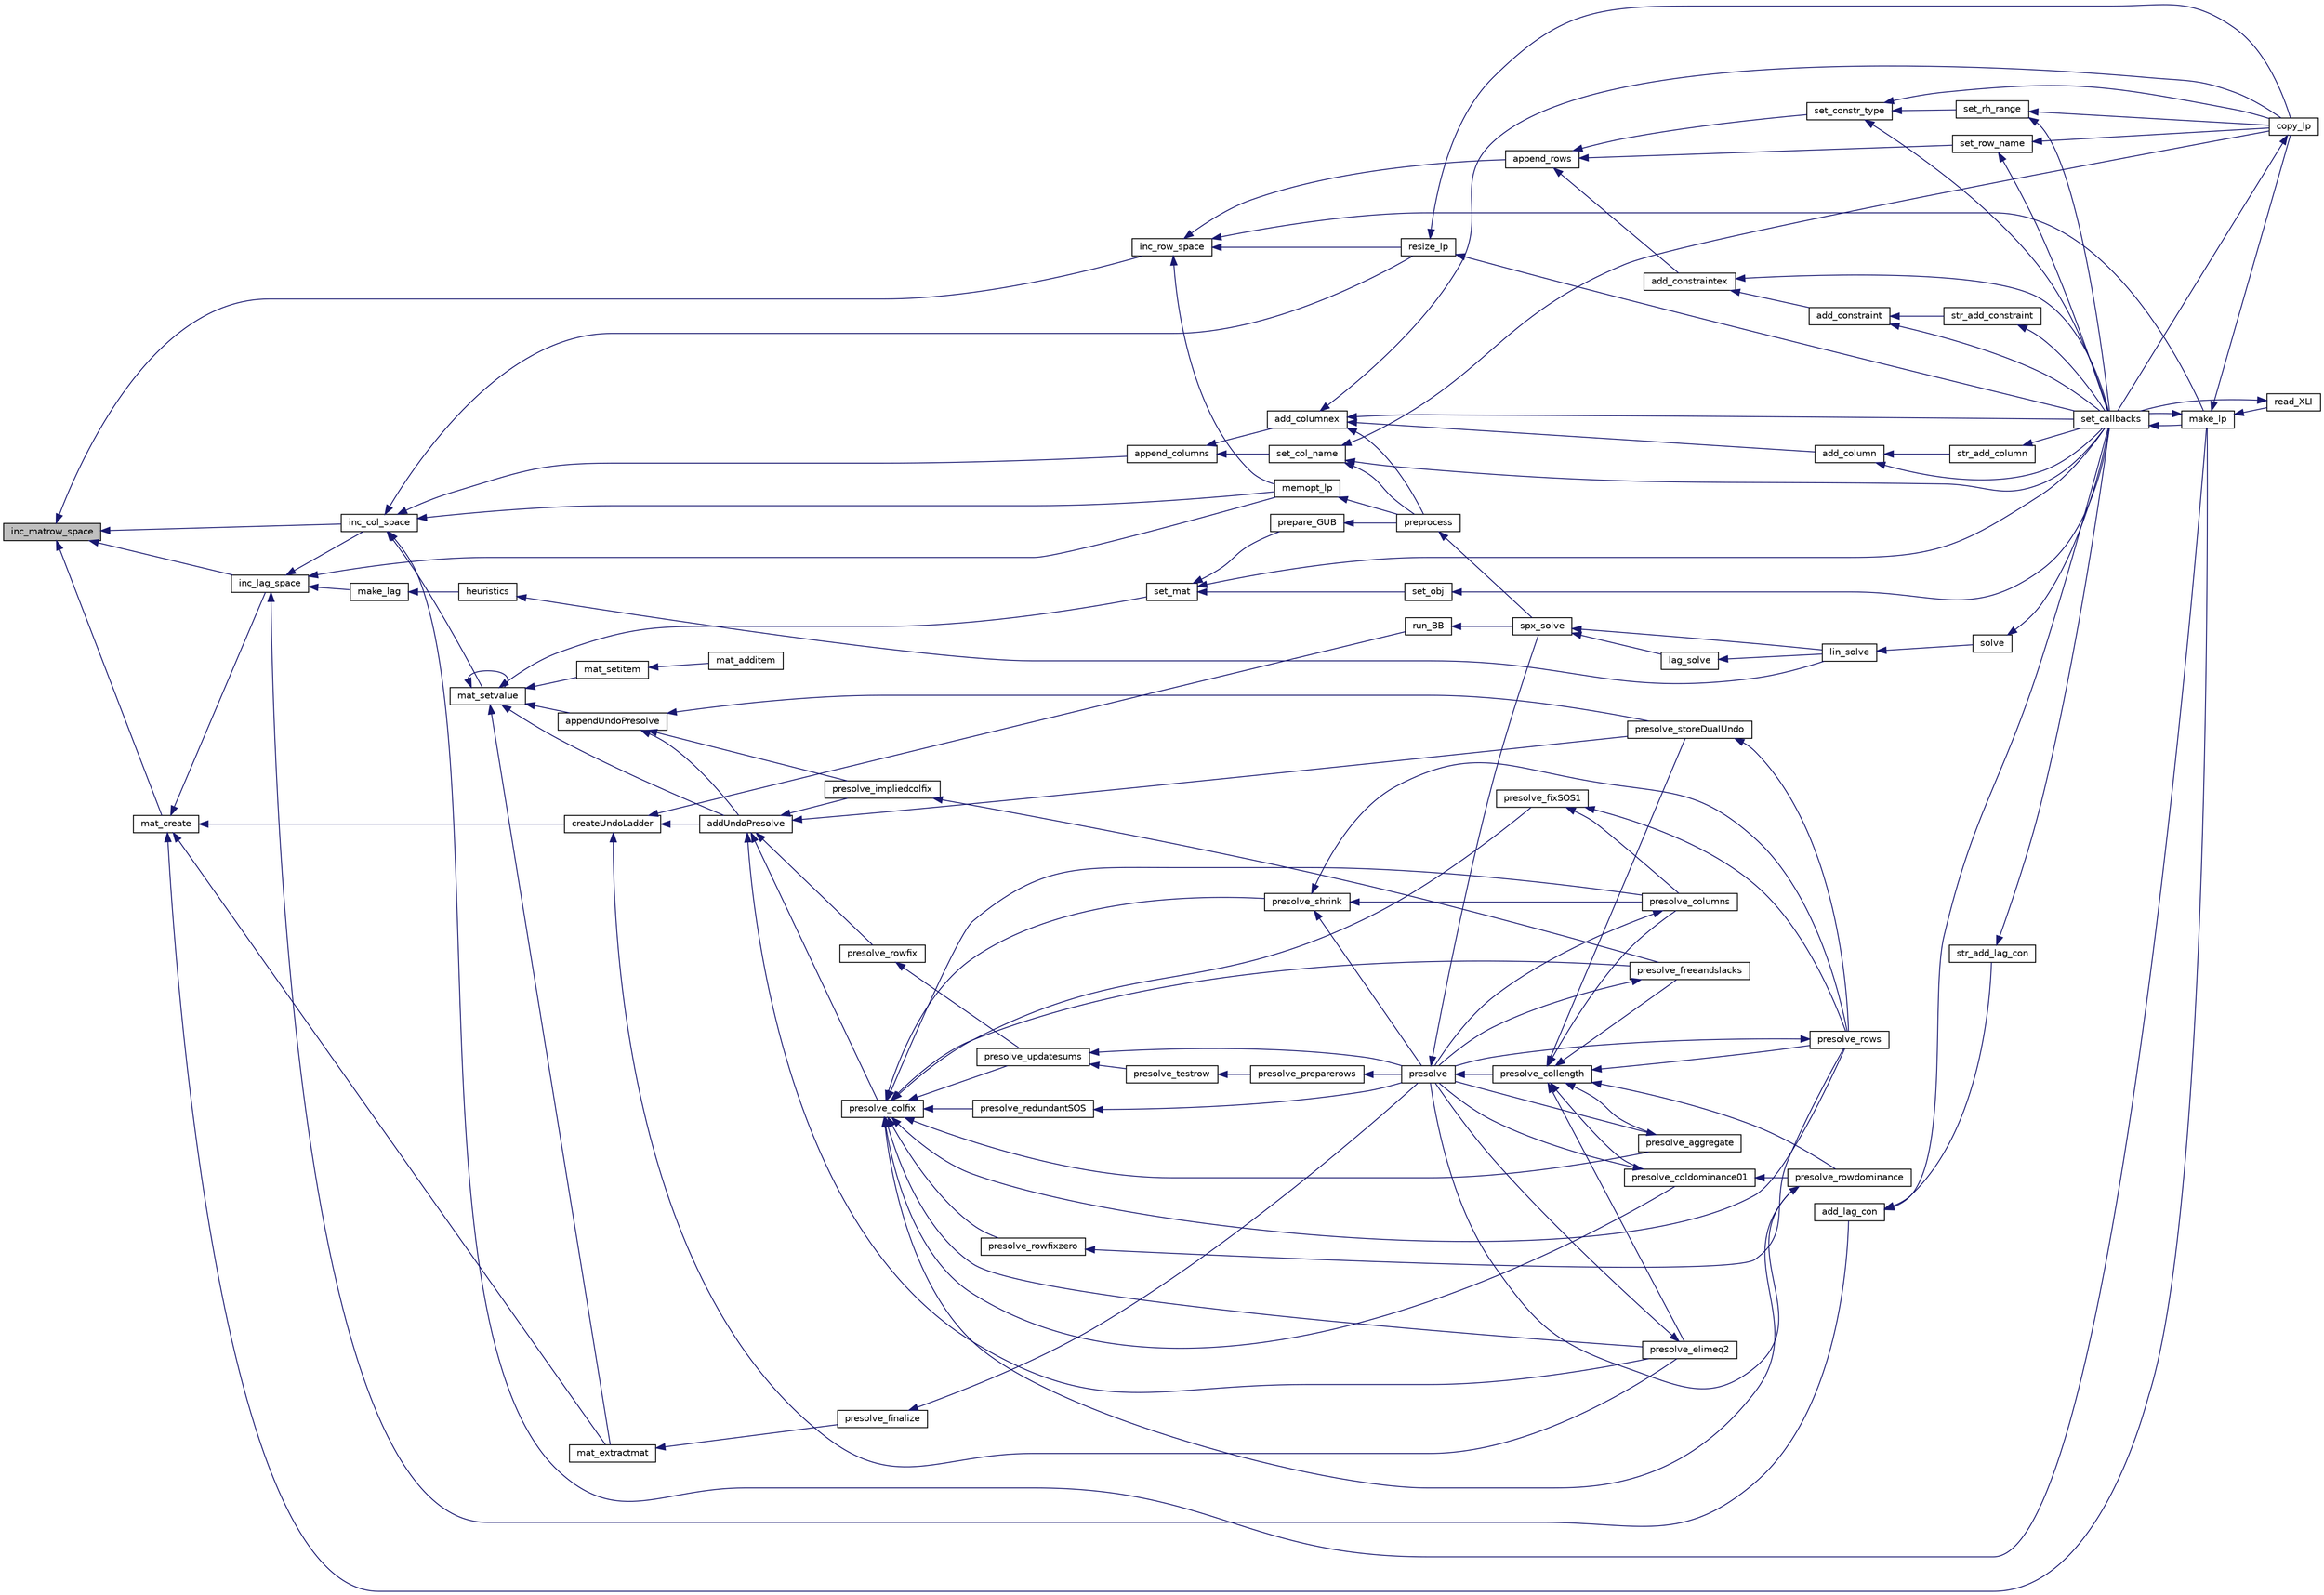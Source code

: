 digraph "inc_matrow_space"
{
  edge [fontname="Helvetica",fontsize="10",labelfontname="Helvetica",labelfontsize="10"];
  node [fontname="Helvetica",fontsize="10",shape=record];
  rankdir="LR";
  Node984 [label="inc_matrow_space",height=0.2,width=0.4,color="black", fillcolor="grey75", style="filled", fontcolor="black"];
  Node984 -> Node985 [dir="back",color="midnightblue",fontsize="10",style="solid",fontname="Helvetica"];
  Node985 [label="inc_lag_space",height=0.2,width=0.4,color="black", fillcolor="white", style="filled",URL="$df/df7/lp__lib_8h.html#adf404d01bb0e497e22b77fb59c53f02f"];
  Node985 -> Node986 [dir="back",color="midnightblue",fontsize="10",style="solid",fontname="Helvetica"];
  Node986 [label="memopt_lp",height=0.2,width=0.4,color="black", fillcolor="white", style="filled",URL="$df/df7/lp__lib_8h.html#af9340fa7c8926c39b68325dcef47a2eb"];
  Node986 -> Node987 [dir="back",color="midnightblue",fontsize="10",style="solid",fontname="Helvetica"];
  Node987 [label="preprocess",height=0.2,width=0.4,color="black", fillcolor="white", style="filled",URL="$df/df7/lp__lib_8h.html#a97c637125d89c31df9c86d5b091567be"];
  Node987 -> Node988 [dir="back",color="midnightblue",fontsize="10",style="solid",fontname="Helvetica"];
  Node988 [label="spx_solve",height=0.2,width=0.4,color="black", fillcolor="white", style="filled",URL="$d1/d0a/lp__simplex_8h.html#a3effc8b68c1fb21095e7324d83d0dbf7"];
  Node988 -> Node989 [dir="back",color="midnightblue",fontsize="10",style="solid",fontname="Helvetica"];
  Node989 [label="lag_solve",height=0.2,width=0.4,color="black", fillcolor="white", style="filled",URL="$d1/d0a/lp__simplex_8h.html#a320e9e82c06466267a7cb7844c7767b8"];
  Node989 -> Node990 [dir="back",color="midnightblue",fontsize="10",style="solid",fontname="Helvetica"];
  Node990 [label="lin_solve",height=0.2,width=0.4,color="black", fillcolor="white", style="filled",URL="$d1/d0a/lp__simplex_8h.html#a794b0beb471eb7ece9a694717b65b947"];
  Node990 -> Node991 [dir="back",color="midnightblue",fontsize="10",style="solid",fontname="Helvetica"];
  Node991 [label="solve",height=0.2,width=0.4,color="black", fillcolor="white", style="filled",URL="$df/df7/lp__lib_8h.html#a0f4da3a192397e77e6fe92704d4fad3f"];
  Node991 -> Node992 [dir="back",color="midnightblue",fontsize="10",style="solid",fontname="Helvetica"];
  Node992 [label="set_callbacks",height=0.2,width=0.4,color="black", fillcolor="white", style="filled",URL="$df/df7/lp__lib_8h.html#a929e8acb9704f61e16927c915c15cd07"];
  Node992 -> Node993 [dir="back",color="midnightblue",fontsize="10",style="solid",fontname="Helvetica"];
  Node993 [label="make_lp",height=0.2,width=0.4,color="black", fillcolor="white", style="filled",URL="$df/df7/lp__lib_8h.html#a68a0333d84dd944f67e2a0ec72e346a9"];
  Node993 -> Node994 [dir="back",color="midnightblue",fontsize="10",style="solid",fontname="Helvetica"];
  Node994 [label="copy_lp",height=0.2,width=0.4,color="black", fillcolor="white", style="filled",URL="$df/df7/lp__lib_8h.html#aca83ecdbc200b414db491306f3070ae9"];
  Node994 -> Node992 [dir="back",color="midnightblue",fontsize="10",style="solid",fontname="Helvetica"];
  Node993 -> Node992 [dir="back",color="midnightblue",fontsize="10",style="solid",fontname="Helvetica"];
  Node993 -> Node995 [dir="back",color="midnightblue",fontsize="10",style="solid",fontname="Helvetica"];
  Node995 [label="read_XLI",height=0.2,width=0.4,color="black", fillcolor="white", style="filled",URL="$df/df7/lp__lib_8h.html#a351dd803960ab0dae2b39f2c65d3a58d"];
  Node995 -> Node992 [dir="back",color="midnightblue",fontsize="10",style="solid",fontname="Helvetica"];
  Node988 -> Node990 [dir="back",color="midnightblue",fontsize="10",style="solid",fontname="Helvetica"];
  Node985 -> Node996 [dir="back",color="midnightblue",fontsize="10",style="solid",fontname="Helvetica"];
  Node996 [label="inc_col_space",height=0.2,width=0.4,color="black", fillcolor="white", style="filled",URL="$df/df7/lp__lib_8h.html#a19aaef4102ef22569c69de15939fd77f"];
  Node996 -> Node993 [dir="back",color="midnightblue",fontsize="10",style="solid",fontname="Helvetica"];
  Node996 -> Node997 [dir="back",color="midnightblue",fontsize="10",style="solid",fontname="Helvetica"];
  Node997 [label="resize_lp",height=0.2,width=0.4,color="black", fillcolor="white", style="filled",URL="$df/df7/lp__lib_8h.html#a3888240fa3e60fcc781ce5139d41225d"];
  Node997 -> Node994 [dir="back",color="midnightblue",fontsize="10",style="solid",fontname="Helvetica"];
  Node997 -> Node992 [dir="back",color="midnightblue",fontsize="10",style="solid",fontname="Helvetica"];
  Node996 -> Node986 [dir="back",color="midnightblue",fontsize="10",style="solid",fontname="Helvetica"];
  Node996 -> Node998 [dir="back",color="midnightblue",fontsize="10",style="solid",fontname="Helvetica"];
  Node998 [label="append_columns",height=0.2,width=0.4,color="black", fillcolor="white", style="filled",URL="$df/df7/lp__lib_8h.html#af2eb621df330da05b8dbe0f492de947c"];
  Node998 -> Node999 [dir="back",color="midnightblue",fontsize="10",style="solid",fontname="Helvetica"];
  Node999 [label="add_columnex",height=0.2,width=0.4,color="black", fillcolor="white", style="filled",URL="$df/df7/lp__lib_8h.html#a2f59f71c70b34d6198979dd6652f2dbd"];
  Node999 -> Node994 [dir="back",color="midnightblue",fontsize="10",style="solid",fontname="Helvetica"];
  Node999 -> Node1000 [dir="back",color="midnightblue",fontsize="10",style="solid",fontname="Helvetica"];
  Node1000 [label="add_column",height=0.2,width=0.4,color="black", fillcolor="white", style="filled",URL="$df/df7/lp__lib_8h.html#ab0aae6678125797fe5acd4d9e4ec5ada"];
  Node1000 -> Node1001 [dir="back",color="midnightblue",fontsize="10",style="solid",fontname="Helvetica"];
  Node1001 [label="str_add_column",height=0.2,width=0.4,color="black", fillcolor="white", style="filled",URL="$df/df7/lp__lib_8h.html#a8e97e48b7672e3a822758f53b897b960"];
  Node1001 -> Node992 [dir="back",color="midnightblue",fontsize="10",style="solid",fontname="Helvetica"];
  Node1000 -> Node992 [dir="back",color="midnightblue",fontsize="10",style="solid",fontname="Helvetica"];
  Node999 -> Node992 [dir="back",color="midnightblue",fontsize="10",style="solid",fontname="Helvetica"];
  Node999 -> Node987 [dir="back",color="midnightblue",fontsize="10",style="solid",fontname="Helvetica"];
  Node998 -> Node1002 [dir="back",color="midnightblue",fontsize="10",style="solid",fontname="Helvetica"];
  Node1002 [label="set_col_name",height=0.2,width=0.4,color="black", fillcolor="white", style="filled",URL="$df/df7/lp__lib_8h.html#a751584b8fc5364188ce4cfedd22a41f0"];
  Node1002 -> Node994 [dir="back",color="midnightblue",fontsize="10",style="solid",fontname="Helvetica"];
  Node1002 -> Node992 [dir="back",color="midnightblue",fontsize="10",style="solid",fontname="Helvetica"];
  Node1002 -> Node987 [dir="back",color="midnightblue",fontsize="10",style="solid",fontname="Helvetica"];
  Node996 -> Node1003 [dir="back",color="midnightblue",fontsize="10",style="solid",fontname="Helvetica"];
  Node1003 [label="mat_setvalue",height=0.2,width=0.4,color="black", fillcolor="white", style="filled",URL="$d0/d48/lp__matrix_8h.html#a3cf5f70351e501251681b113289293da"];
  Node1003 -> Node1004 [dir="back",color="midnightblue",fontsize="10",style="solid",fontname="Helvetica"];
  Node1004 [label="set_mat",height=0.2,width=0.4,color="black", fillcolor="white", style="filled",URL="$df/df7/lp__lib_8h.html#a21ce2e5c2697a784e679f1b3ae596d92"];
  Node1004 -> Node1005 [dir="back",color="midnightblue",fontsize="10",style="solid",fontname="Helvetica"];
  Node1005 [label="set_obj",height=0.2,width=0.4,color="black", fillcolor="white", style="filled",URL="$df/df7/lp__lib_8h.html#aa23a77296dfa4c4350f59de4eb2dd793"];
  Node1005 -> Node992 [dir="back",color="midnightblue",fontsize="10",style="solid",fontname="Helvetica"];
  Node1004 -> Node992 [dir="back",color="midnightblue",fontsize="10",style="solid",fontname="Helvetica"];
  Node1004 -> Node1006 [dir="back",color="midnightblue",fontsize="10",style="solid",fontname="Helvetica"];
  Node1006 [label="prepare_GUB",height=0.2,width=0.4,color="black", fillcolor="white", style="filled",URL="$df/df7/lp__lib_8h.html#aa8871fd842850304a627fbe3be7d31fb"];
  Node1006 -> Node987 [dir="back",color="midnightblue",fontsize="10",style="solid",fontname="Helvetica"];
  Node1003 -> Node1007 [dir="back",color="midnightblue",fontsize="10",style="solid",fontname="Helvetica"];
  Node1007 [label="mat_extractmat",height=0.2,width=0.4,color="black", fillcolor="white", style="filled",URL="$d0/d48/lp__matrix_8h.html#a8fe5b95ea2aa30bba3f5050534e4c420"];
  Node1007 -> Node1008 [dir="back",color="midnightblue",fontsize="10",style="solid",fontname="Helvetica"];
  Node1008 [label="presolve_finalize",height=0.2,width=0.4,color="black", fillcolor="white", style="filled",URL="$d3/da5/lp__presolve_8c.html#a46c3fddf42b480372a735f9cc14c5c38"];
  Node1008 -> Node1009 [dir="back",color="midnightblue",fontsize="10",style="solid",fontname="Helvetica"];
  Node1009 [label="presolve",height=0.2,width=0.4,color="black", fillcolor="white", style="filled",URL="$da/dae/lp__presolve_8h.html#a63c9f891fb867de51e44d08313fdd585"];
  Node1009 -> Node1010 [dir="back",color="midnightblue",fontsize="10",style="solid",fontname="Helvetica"];
  Node1010 [label="presolve_collength",height=0.2,width=0.4,color="black", fillcolor="white", style="filled",URL="$da/dae/lp__presolve_8h.html#a58b595e285879c5d2996a0a6247d9389"];
  Node1010 -> Node1011 [dir="back",color="midnightblue",fontsize="10",style="solid",fontname="Helvetica"];
  Node1011 [label="presolve_storeDualUndo",height=0.2,width=0.4,color="black", fillcolor="white", style="filled",URL="$d3/da5/lp__presolve_8c.html#a1aba0570d1275e34fbd173aa558c4c14"];
  Node1011 -> Node1012 [dir="back",color="midnightblue",fontsize="10",style="solid",fontname="Helvetica"];
  Node1012 [label="presolve_rows",height=0.2,width=0.4,color="black", fillcolor="white", style="filled",URL="$d3/da5/lp__presolve_8c.html#a93c32e563cfede02af08bd1a3d46bd6d"];
  Node1012 -> Node1009 [dir="back",color="midnightblue",fontsize="10",style="solid",fontname="Helvetica"];
  Node1010 -> Node1013 [dir="back",color="midnightblue",fontsize="10",style="solid",fontname="Helvetica"];
  Node1013 [label="presolve_elimeq2",height=0.2,width=0.4,color="black", fillcolor="white", style="filled",URL="$d3/da5/lp__presolve_8c.html#a7844c56aa332fe22274fffac21b497b8"];
  Node1013 -> Node1009 [dir="back",color="midnightblue",fontsize="10",style="solid",fontname="Helvetica"];
  Node1010 -> Node1014 [dir="back",color="midnightblue",fontsize="10",style="solid",fontname="Helvetica"];
  Node1014 [label="presolve_rowdominance",height=0.2,width=0.4,color="black", fillcolor="white", style="filled",URL="$d3/da5/lp__presolve_8c.html#a7e03acd96990d99539251375f7faff4a"];
  Node1014 -> Node1009 [dir="back",color="midnightblue",fontsize="10",style="solid",fontname="Helvetica"];
  Node1010 -> Node1015 [dir="back",color="midnightblue",fontsize="10",style="solid",fontname="Helvetica"];
  Node1015 [label="presolve_coldominance01",height=0.2,width=0.4,color="black", fillcolor="white", style="filled",URL="$d3/da5/lp__presolve_8c.html#a38ba8dae4e0bbdd4ab2ab77f7d146596"];
  Node1015 -> Node1014 [dir="back",color="midnightblue",fontsize="10",style="solid",fontname="Helvetica"];
  Node1015 -> Node1009 [dir="back",color="midnightblue",fontsize="10",style="solid",fontname="Helvetica"];
  Node1010 -> Node1016 [dir="back",color="midnightblue",fontsize="10",style="solid",fontname="Helvetica"];
  Node1016 [label="presolve_aggregate",height=0.2,width=0.4,color="black", fillcolor="white", style="filled",URL="$d3/da5/lp__presolve_8c.html#accb9e4202e7222ff4aba91e3c15efa73"];
  Node1016 -> Node1009 [dir="back",color="midnightblue",fontsize="10",style="solid",fontname="Helvetica"];
  Node1010 -> Node1017 [dir="back",color="midnightblue",fontsize="10",style="solid",fontname="Helvetica"];
  Node1017 [label="presolve_columns",height=0.2,width=0.4,color="black", fillcolor="white", style="filled",URL="$d3/da5/lp__presolve_8c.html#ada5e067bb25106a6d8ecd75d23be8600"];
  Node1017 -> Node1009 [dir="back",color="midnightblue",fontsize="10",style="solid",fontname="Helvetica"];
  Node1010 -> Node1018 [dir="back",color="midnightblue",fontsize="10",style="solid",fontname="Helvetica"];
  Node1018 [label="presolve_freeandslacks",height=0.2,width=0.4,color="black", fillcolor="white", style="filled",URL="$d3/da5/lp__presolve_8c.html#a62d34320b14c8946670a7fc73a04828a"];
  Node1018 -> Node1009 [dir="back",color="midnightblue",fontsize="10",style="solid",fontname="Helvetica"];
  Node1010 -> Node1012 [dir="back",color="midnightblue",fontsize="10",style="solid",fontname="Helvetica"];
  Node1009 -> Node988 [dir="back",color="midnightblue",fontsize="10",style="solid",fontname="Helvetica"];
  Node1003 -> Node1019 [dir="back",color="midnightblue",fontsize="10",style="solid",fontname="Helvetica"];
  Node1019 [label="mat_setitem",height=0.2,width=0.4,color="black", fillcolor="white", style="filled",URL="$d0/d48/lp__matrix_8h.html#ac8defba940597273d1e2f41af9c4fdd6"];
  Node1019 -> Node1020 [dir="back",color="midnightblue",fontsize="10",style="solid",fontname="Helvetica"];
  Node1020 [label="mat_additem",height=0.2,width=0.4,color="black", fillcolor="white", style="filled",URL="$d0/d48/lp__matrix_8h.html#adae88f0f1d337755cfa985774c30135f"];
  Node1003 -> Node1003 [dir="back",color="midnightblue",fontsize="10",style="solid",fontname="Helvetica"];
  Node1003 -> Node1021 [dir="back",color="midnightblue",fontsize="10",style="solid",fontname="Helvetica"];
  Node1021 [label="appendUndoPresolve",height=0.2,width=0.4,color="black", fillcolor="white", style="filled",URL="$d0/d48/lp__matrix_8h.html#aa8e38f815c9cbd06ef78e67a7f0cb056"];
  Node1021 -> Node1022 [dir="back",color="midnightblue",fontsize="10",style="solid",fontname="Helvetica"];
  Node1022 [label="addUndoPresolve",height=0.2,width=0.4,color="black", fillcolor="white", style="filled",URL="$d0/d48/lp__matrix_8h.html#a1d2df317ce9ff9f7d2175c6f4f5998fd"];
  Node1022 -> Node1011 [dir="back",color="midnightblue",fontsize="10",style="solid",fontname="Helvetica"];
  Node1022 -> Node1023 [dir="back",color="midnightblue",fontsize="10",style="solid",fontname="Helvetica"];
  Node1023 [label="presolve_rowfix",height=0.2,width=0.4,color="black", fillcolor="white", style="filled",URL="$d3/da5/lp__presolve_8c.html#a520eef3ceedd449b38f7efcba96f8f9d"];
  Node1023 -> Node1024 [dir="back",color="midnightblue",fontsize="10",style="solid",fontname="Helvetica"];
  Node1024 [label="presolve_updatesums",height=0.2,width=0.4,color="black", fillcolor="white", style="filled",URL="$da/dae/lp__presolve_8h.html#a48aae6398bfe8f3779631422b53e0f2c"];
  Node1024 -> Node1025 [dir="back",color="midnightblue",fontsize="10",style="solid",fontname="Helvetica"];
  Node1025 [label="presolve_testrow",height=0.2,width=0.4,color="black", fillcolor="white", style="filled",URL="$d3/da5/lp__presolve_8c.html#ad41ebd5dd7c996f3138eacf6bbf4484f"];
  Node1025 -> Node1026 [dir="back",color="midnightblue",fontsize="10",style="solid",fontname="Helvetica"];
  Node1026 [label="presolve_preparerows",height=0.2,width=0.4,color="black", fillcolor="white", style="filled",URL="$d3/da5/lp__presolve_8c.html#a8907ce5b9083799d1f9b1245a265a104"];
  Node1026 -> Node1009 [dir="back",color="midnightblue",fontsize="10",style="solid",fontname="Helvetica"];
  Node1024 -> Node1009 [dir="back",color="midnightblue",fontsize="10",style="solid",fontname="Helvetica"];
  Node1022 -> Node1027 [dir="back",color="midnightblue",fontsize="10",style="solid",fontname="Helvetica"];
  Node1027 [label="presolve_colfix",height=0.2,width=0.4,color="black", fillcolor="white", style="filled",URL="$da/dae/lp__presolve_8h.html#a5ac5af2f2db21d53c5a0655080959a42"];
  Node1027 -> Node1028 [dir="back",color="midnightblue",fontsize="10",style="solid",fontname="Helvetica"];
  Node1028 [label="presolve_shrink",height=0.2,width=0.4,color="black", fillcolor="white", style="filled",URL="$da/dae/lp__presolve_8h.html#a0af83f2ddc82962e4531d33df40823b4"];
  Node1028 -> Node1017 [dir="back",color="midnightblue",fontsize="10",style="solid",fontname="Helvetica"];
  Node1028 -> Node1012 [dir="back",color="midnightblue",fontsize="10",style="solid",fontname="Helvetica"];
  Node1028 -> Node1009 [dir="back",color="midnightblue",fontsize="10",style="solid",fontname="Helvetica"];
  Node1027 -> Node1029 [dir="back",color="midnightblue",fontsize="10",style="solid",fontname="Helvetica"];
  Node1029 [label="presolve_redundantSOS",height=0.2,width=0.4,color="black", fillcolor="white", style="filled",URL="$d3/da5/lp__presolve_8c.html#a59de989fa2e2b3a1c70900138341444c"];
  Node1029 -> Node1009 [dir="back",color="midnightblue",fontsize="10",style="solid",fontname="Helvetica"];
  Node1027 -> Node1030 [dir="back",color="midnightblue",fontsize="10",style="solid",fontname="Helvetica"];
  Node1030 [label="presolve_fixSOS1",height=0.2,width=0.4,color="black", fillcolor="white", style="filled",URL="$d3/da5/lp__presolve_8c.html#afe23851dfda31715aa642bf989e12ffc"];
  Node1030 -> Node1017 [dir="back",color="midnightblue",fontsize="10",style="solid",fontname="Helvetica"];
  Node1030 -> Node1012 [dir="back",color="midnightblue",fontsize="10",style="solid",fontname="Helvetica"];
  Node1027 -> Node1031 [dir="back",color="midnightblue",fontsize="10",style="solid",fontname="Helvetica"];
  Node1031 [label="presolve_rowfixzero",height=0.2,width=0.4,color="black", fillcolor="white", style="filled",URL="$d3/da5/lp__presolve_8c.html#a4f192a0462d482c119b3966df893497c"];
  Node1031 -> Node1012 [dir="back",color="midnightblue",fontsize="10",style="solid",fontname="Helvetica"];
  Node1027 -> Node1013 [dir="back",color="midnightblue",fontsize="10",style="solid",fontname="Helvetica"];
  Node1027 -> Node1024 [dir="back",color="midnightblue",fontsize="10",style="solid",fontname="Helvetica"];
  Node1027 -> Node1014 [dir="back",color="midnightblue",fontsize="10",style="solid",fontname="Helvetica"];
  Node1027 -> Node1015 [dir="back",color="midnightblue",fontsize="10",style="solid",fontname="Helvetica"];
  Node1027 -> Node1016 [dir="back",color="midnightblue",fontsize="10",style="solid",fontname="Helvetica"];
  Node1027 -> Node1017 [dir="back",color="midnightblue",fontsize="10",style="solid",fontname="Helvetica"];
  Node1027 -> Node1018 [dir="back",color="midnightblue",fontsize="10",style="solid",fontname="Helvetica"];
  Node1027 -> Node1012 [dir="back",color="midnightblue",fontsize="10",style="solid",fontname="Helvetica"];
  Node1022 -> Node1013 [dir="back",color="midnightblue",fontsize="10",style="solid",fontname="Helvetica"];
  Node1022 -> Node1032 [dir="back",color="midnightblue",fontsize="10",style="solid",fontname="Helvetica"];
  Node1032 [label="presolve_impliedcolfix",height=0.2,width=0.4,color="black", fillcolor="white", style="filled",URL="$d3/da5/lp__presolve_8c.html#a25320b5f693a313addfb4d08c8d8a4fc"];
  Node1032 -> Node1018 [dir="back",color="midnightblue",fontsize="10",style="solid",fontname="Helvetica"];
  Node1021 -> Node1011 [dir="back",color="midnightblue",fontsize="10",style="solid",fontname="Helvetica"];
  Node1021 -> Node1032 [dir="back",color="midnightblue",fontsize="10",style="solid",fontname="Helvetica"];
  Node1003 -> Node1022 [dir="back",color="midnightblue",fontsize="10",style="solid",fontname="Helvetica"];
  Node985 -> Node1033 [dir="back",color="midnightblue",fontsize="10",style="solid",fontname="Helvetica"];
  Node1033 [label="add_lag_con",height=0.2,width=0.4,color="black", fillcolor="white", style="filled",URL="$df/df7/lp__lib_8h.html#a21817bbdd59cc827d3c872f9dcf596df"];
  Node1033 -> Node1034 [dir="back",color="midnightblue",fontsize="10",style="solid",fontname="Helvetica"];
  Node1034 [label="str_add_lag_con",height=0.2,width=0.4,color="black", fillcolor="white", style="filled",URL="$df/df7/lp__lib_8h.html#a646e25b5eb3a3aa543d174999410b071"];
  Node1034 -> Node992 [dir="back",color="midnightblue",fontsize="10",style="solid",fontname="Helvetica"];
  Node1033 -> Node992 [dir="back",color="midnightblue",fontsize="10",style="solid",fontname="Helvetica"];
  Node985 -> Node1035 [dir="back",color="midnightblue",fontsize="10",style="solid",fontname="Helvetica"];
  Node1035 [label="make_lag",height=0.2,width=0.4,color="black", fillcolor="white", style="filled",URL="$d2/d6c/lp__simplex_8c.html#a1220bccd183bf2a00e735a475ac982bd"];
  Node1035 -> Node1036 [dir="back",color="midnightblue",fontsize="10",style="solid",fontname="Helvetica"];
  Node1036 [label="heuristics",height=0.2,width=0.4,color="black", fillcolor="white", style="filled",URL="$d1/d0a/lp__simplex_8h.html#a702660e791b8155b3503123cf00cd8c3"];
  Node1036 -> Node990 [dir="back",color="midnightblue",fontsize="10",style="solid",fontname="Helvetica"];
  Node984 -> Node1037 [dir="back",color="midnightblue",fontsize="10",style="solid",fontname="Helvetica"];
  Node1037 [label="inc_row_space",height=0.2,width=0.4,color="black", fillcolor="white", style="filled",URL="$df/df7/lp__lib_8h.html#a6d1b5f1378df321f4ba817427e26cd49"];
  Node1037 -> Node993 [dir="back",color="midnightblue",fontsize="10",style="solid",fontname="Helvetica"];
  Node1037 -> Node997 [dir="back",color="midnightblue",fontsize="10",style="solid",fontname="Helvetica"];
  Node1037 -> Node986 [dir="back",color="midnightblue",fontsize="10",style="solid",fontname="Helvetica"];
  Node1037 -> Node1038 [dir="back",color="midnightblue",fontsize="10",style="solid",fontname="Helvetica"];
  Node1038 [label="append_rows",height=0.2,width=0.4,color="black", fillcolor="white", style="filled",URL="$df/df7/lp__lib_8h.html#a518ad1ac2344480c0388dc997dac1f13"];
  Node1038 -> Node1039 [dir="back",color="midnightblue",fontsize="10",style="solid",fontname="Helvetica"];
  Node1039 [label="add_constraintex",height=0.2,width=0.4,color="black", fillcolor="white", style="filled",URL="$df/df7/lp__lib_8h.html#a72939ceb6c02b858f0462fffc76c7cc7"];
  Node1039 -> Node1040 [dir="back",color="midnightblue",fontsize="10",style="solid",fontname="Helvetica"];
  Node1040 [label="add_constraint",height=0.2,width=0.4,color="black", fillcolor="white", style="filled",URL="$df/df7/lp__lib_8h.html#a9bc4a8f05123c2512ef0059771c74909"];
  Node1040 -> Node1041 [dir="back",color="midnightblue",fontsize="10",style="solid",fontname="Helvetica"];
  Node1041 [label="str_add_constraint",height=0.2,width=0.4,color="black", fillcolor="white", style="filled",URL="$df/df7/lp__lib_8h.html#a783404ff7b2853d45f0e2f1e4f8bb30d"];
  Node1041 -> Node992 [dir="back",color="midnightblue",fontsize="10",style="solid",fontname="Helvetica"];
  Node1040 -> Node992 [dir="back",color="midnightblue",fontsize="10",style="solid",fontname="Helvetica"];
  Node1039 -> Node992 [dir="back",color="midnightblue",fontsize="10",style="solid",fontname="Helvetica"];
  Node1038 -> Node1042 [dir="back",color="midnightblue",fontsize="10",style="solid",fontname="Helvetica"];
  Node1042 [label="set_constr_type",height=0.2,width=0.4,color="black", fillcolor="white", style="filled",URL="$df/df7/lp__lib_8h.html#adc9936d860d7678bd885f9784ae35f22"];
  Node1042 -> Node994 [dir="back",color="midnightblue",fontsize="10",style="solid",fontname="Helvetica"];
  Node1042 -> Node1043 [dir="back",color="midnightblue",fontsize="10",style="solid",fontname="Helvetica"];
  Node1043 [label="set_rh_range",height=0.2,width=0.4,color="black", fillcolor="white", style="filled",URL="$df/df7/lp__lib_8h.html#a728ff2b20d5451250ca2512f5d89c5e4"];
  Node1043 -> Node994 [dir="back",color="midnightblue",fontsize="10",style="solid",fontname="Helvetica"];
  Node1043 -> Node992 [dir="back",color="midnightblue",fontsize="10",style="solid",fontname="Helvetica"];
  Node1042 -> Node992 [dir="back",color="midnightblue",fontsize="10",style="solid",fontname="Helvetica"];
  Node1038 -> Node1044 [dir="back",color="midnightblue",fontsize="10",style="solid",fontname="Helvetica"];
  Node1044 [label="set_row_name",height=0.2,width=0.4,color="black", fillcolor="white", style="filled",URL="$df/df7/lp__lib_8h.html#adb54f658e12211fc717c7e2ad0f57ad5"];
  Node1044 -> Node994 [dir="back",color="midnightblue",fontsize="10",style="solid",fontname="Helvetica"];
  Node1044 -> Node992 [dir="back",color="midnightblue",fontsize="10",style="solid",fontname="Helvetica"];
  Node984 -> Node996 [dir="back",color="midnightblue",fontsize="10",style="solid",fontname="Helvetica"];
  Node984 -> Node1045 [dir="back",color="midnightblue",fontsize="10",style="solid",fontname="Helvetica"];
  Node1045 [label="mat_create",height=0.2,width=0.4,color="black", fillcolor="white", style="filled",URL="$d0/d48/lp__matrix_8h.html#a74e25504b7d9dc9615fbe2326ecd2810"];
  Node1045 -> Node993 [dir="back",color="midnightblue",fontsize="10",style="solid",fontname="Helvetica"];
  Node1045 -> Node985 [dir="back",color="midnightblue",fontsize="10",style="solid",fontname="Helvetica"];
  Node1045 -> Node1007 [dir="back",color="midnightblue",fontsize="10",style="solid",fontname="Helvetica"];
  Node1045 -> Node1046 [dir="back",color="midnightblue",fontsize="10",style="solid",fontname="Helvetica"];
  Node1046 [label="createUndoLadder",height=0.2,width=0.4,color="black", fillcolor="white", style="filled",URL="$d0/d48/lp__matrix_8h.html#a26d976de73aaf5c8684c3b3ca06fee53"];
  Node1046 -> Node1022 [dir="back",color="midnightblue",fontsize="10",style="solid",fontname="Helvetica"];
  Node1046 -> Node1047 [dir="back",color="midnightblue",fontsize="10",style="solid",fontname="Helvetica"];
  Node1047 [label="run_BB",height=0.2,width=0.4,color="black", fillcolor="white", style="filled",URL="$d1/dbf/lp__mipbb_8h.html#a1d8d97b4f4f35f07e6b798f07a62e527"];
  Node1047 -> Node988 [dir="back",color="midnightblue",fontsize="10",style="solid",fontname="Helvetica"];
  Node1046 -> Node1013 [dir="back",color="midnightblue",fontsize="10",style="solid",fontname="Helvetica"];
}
